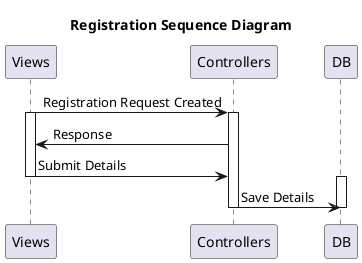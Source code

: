 @startuml
title Registration Sequence Diagram
Views -> Controllers: Registration Request Created
activate Controllers
activate Views
Controllers -> Views: Response
Views -> Controllers : Submit Details
deactivate Views
activate DB
Controllers -> DB  : Save Details
deactivate Controllers
deactivate DB

@enduml